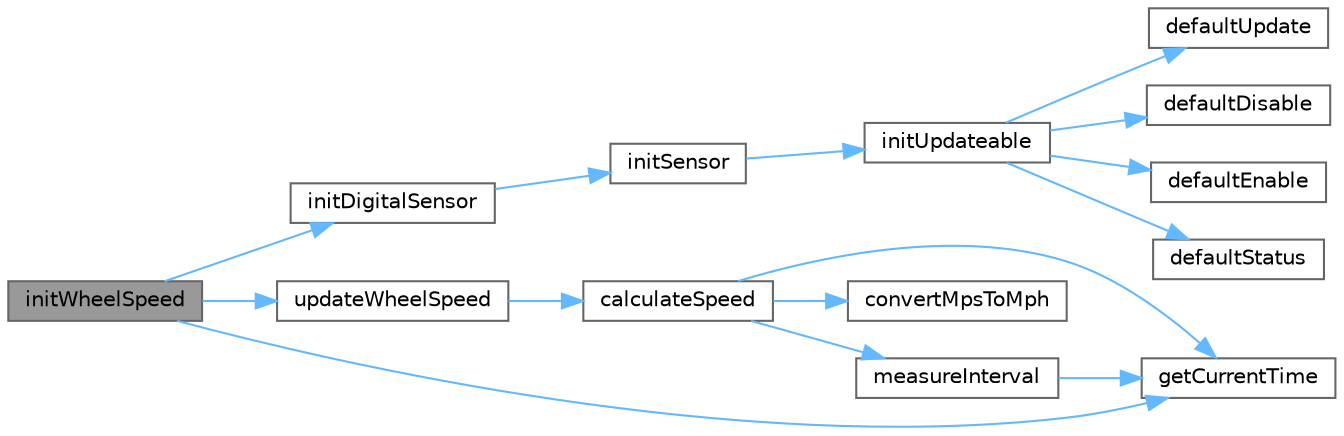 digraph "initWheelSpeed"
{
 // LATEX_PDF_SIZE
  bgcolor="transparent";
  edge [fontname=Helvetica,fontsize=10,labelfontname=Helvetica,labelfontsize=10];
  node [fontname=Helvetica,fontsize=10,shape=box,height=0.2,width=0.4];
  rankdir="LR";
  Node1 [label="initWheelSpeed",height=0.2,width=0.4,color="gray40", fillcolor="grey60", style="filled", fontcolor="black",tooltip="Initialization function for a wheel speed sensor."];
  Node1 -> Node2 [color="steelblue1",style="solid"];
  Node2 [label="getCurrentTime",height=0.2,width=0.4,color="grey40", fillcolor="white", style="filled",URL="$TimeUtils_8c.html#aee85a3385434e4615f588684cb7c5aca",tooltip="Retrieves the current time in seconds."];
  Node1 -> Node3 [color="steelblue1",style="solid"];
  Node3 [label="initDigitalSensor",height=0.2,width=0.4,color="grey40", fillcolor="white", style="filled",URL="$DigitalSensor_8c.html#a485376e49d8618b1709c567de17663e6",tooltip="Initializes a digital sensor with the given parameters."];
  Node3 -> Node4 [color="steelblue1",style="solid"];
  Node4 [label="initSensor",height=0.2,width=0.4,color="grey40", fillcolor="white", style="filled",URL="$Sensor_8c.html#afa23c62d6ac2176a3ab170f42bce0663",tooltip="Initializes a sensor with the given parameters."];
  Node4 -> Node5 [color="steelblue1",style="solid"];
  Node5 [label="initUpdateable",height=0.2,width=0.4,color="grey40", fillcolor="white", style="filled",URL="$Updateable_8c.html#aaad6c964e32bb05093b5e551856837b4",tooltip=" "];
  Node5 -> Node6 [color="steelblue1",style="solid"];
  Node6 [label="defaultDisable",height=0.2,width=0.4,color="grey40", fillcolor="white", style="filled",URL="$Updateable_8c.html#a1c9a6406589ec57eb31ce5f718926658",tooltip="Default disable function for Updateable objects."];
  Node5 -> Node7 [color="steelblue1",style="solid"];
  Node7 [label="defaultEnable",height=0.2,width=0.4,color="grey40", fillcolor="white", style="filled",URL="$Updateable_8c.html#a1a19c1371c1aec5ea56ba51f17f25ca8",tooltip="Default enable function for Updateable objects."];
  Node5 -> Node8 [color="steelblue1",style="solid"];
  Node8 [label="defaultStatus",height=0.2,width=0.4,color="grey40", fillcolor="white", style="filled",URL="$Updateable_8c.html#a943588fcfca4806e1db6bd9cd2399d23",tooltip="Default status function for Updateable objects."];
  Node5 -> Node9 [color="steelblue1",style="solid"];
  Node9 [label="defaultUpdate",height=0.2,width=0.4,color="grey40", fillcolor="white", style="filled",URL="$Updateable_8c.html#a6cf9090337753427d50057ee2984ec3e",tooltip="Default update function for Updateable objects."];
  Node1 -> Node10 [color="steelblue1",style="solid"];
  Node10 [label="updateWheelSpeed",height=0.2,width=0.4,color="grey40", fillcolor="white", style="filled",URL="$WheelSpeed_8c.html#a92ea112da554d5de8a6b9204fa30381a",tooltip="Updated the speed var in this sensor."];
  Node10 -> Node11 [color="steelblue1",style="solid"];
  Node11 [label="calculateSpeed",height=0.2,width=0.4,color="grey40", fillcolor="white", style="filled",URL="$WheelSpeed_8c.html#a9b06a45c350af910e0b84912802616b9",tooltip="Translates data to speed in mph."];
  Node11 -> Node12 [color="steelblue1",style="solid"];
  Node12 [label="convertMpsToMph",height=0.2,width=0.4,color="grey40", fillcolor="white", style="filled",URL="$Conversions_8c.html#afc7e7aa256276c3574cb19108257cfc8",tooltip=" "];
  Node11 -> Node2 [color="steelblue1",style="solid"];
  Node11 -> Node13 [color="steelblue1",style="solid"];
  Node13 [label="measureInterval",height=0.2,width=0.4,color="grey40", fillcolor="white", style="filled",URL="$TimeUtils_8c.html#ab811d2f5aa3466ef464b7e2a8ff6c31d",tooltip="Measures the time interval since the last recorded time."];
  Node13 -> Node2 [color="steelblue1",style="solid"];
}
